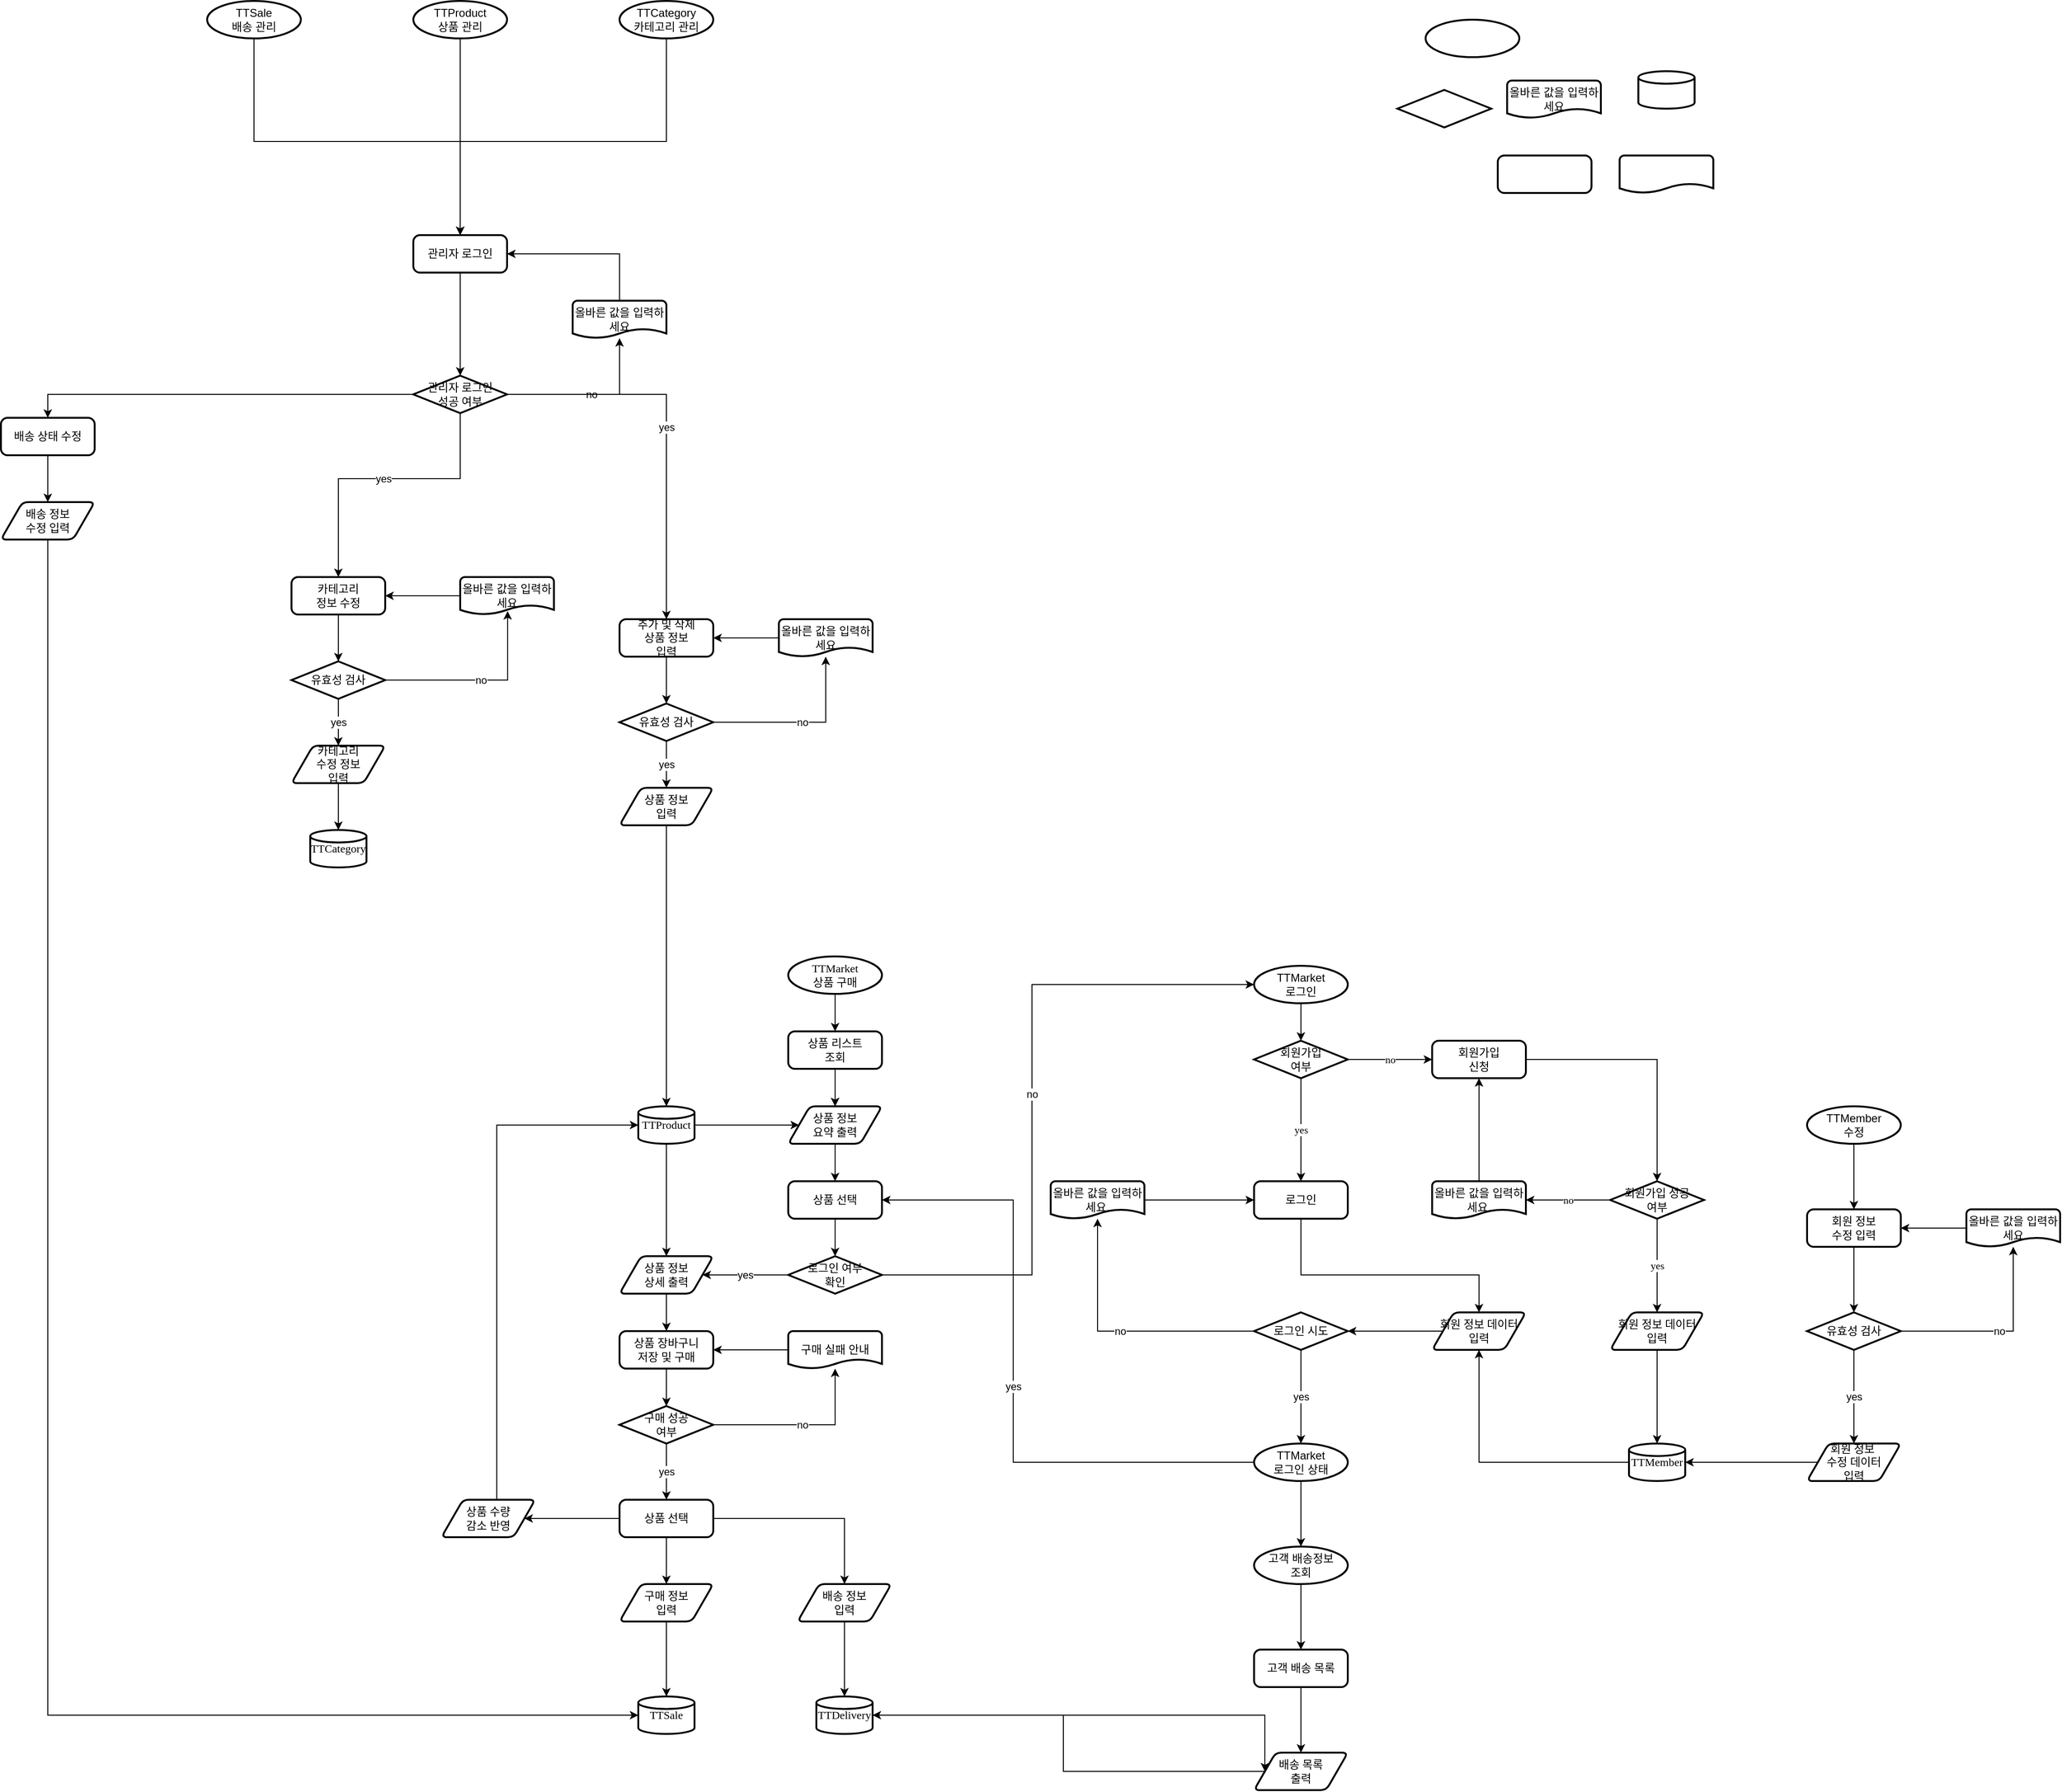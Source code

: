 <mxfile version="13.4.5" type="device"><diagram id="8-Tn9xTzKHOV9VV8kZf2" name="Page-1"><mxGraphModel dx="3826" dy="4030" grid="1" gridSize="10" guides="1" tooltips="1" connect="1" arrows="1" fold="1" page="1" pageScale="1" pageWidth="827" pageHeight="1169" math="0" shadow="0"><root><mxCell id="0"/><mxCell id="1" parent="0"/><mxCell id="88uc0tYlyxl3cMraG1rP-15" style="edgeStyle=orthogonalEdgeStyle;rounded=0;orthogonalLoop=1;jettySize=auto;html=1;entryX=0.5;entryY=0;entryDx=0;entryDy=0;entryPerimeter=0;fontFamily=Garamond;exitX=0.5;exitY=1;exitDx=0;exitDy=0;exitPerimeter=0;" parent="1" source="88uc0tYlyxl3cMraG1rP-68" target="88uc0tYlyxl3cMraG1rP-7" edge="1"><mxGeometry relative="1" as="geometry"><mxPoint x="327" y="-520" as="sourcePoint"/></mxGeometry></mxCell><mxCell id="88uc0tYlyxl3cMraG1rP-19" value="yes" style="edgeStyle=orthogonalEdgeStyle;rounded=0;orthogonalLoop=1;jettySize=auto;html=1;entryX=0.5;entryY=0;entryDx=0;entryDy=0;fontFamily=Garamond;" parent="1" source="88uc0tYlyxl3cMraG1rP-7" target="88uc0tYlyxl3cMraG1rP-17" edge="1"><mxGeometry relative="1" as="geometry"/></mxCell><mxCell id="88uc0tYlyxl3cMraG1rP-20" value="no" style="edgeStyle=orthogonalEdgeStyle;rounded=0;orthogonalLoop=1;jettySize=auto;html=1;entryX=0;entryY=0.5;entryDx=0;entryDy=0;fontFamily=Garamond;" parent="1" source="88uc0tYlyxl3cMraG1rP-7" target="88uc0tYlyxl3cMraG1rP-14" edge="1"><mxGeometry relative="1" as="geometry"/></mxCell><mxCell id="88uc0tYlyxl3cMraG1rP-7" value="회원가입&lt;br&gt;여부" style="strokeWidth=2;html=1;shape=mxgraph.flowchart.decision;whiteSpace=wrap;" parent="1" vertex="1"><mxGeometry x="277" y="-480" width="100" height="40" as="geometry"/></mxCell><mxCell id="88uc0tYlyxl3cMraG1rP-37" style="edgeStyle=orthogonalEdgeStyle;rounded=0;orthogonalLoop=1;jettySize=auto;html=1;entryX=0.5;entryY=0;entryDx=0;entryDy=0;entryPerimeter=0;fontFamily=Garamond;" parent="1" source="88uc0tYlyxl3cMraG1rP-14" target="88uc0tYlyxl3cMraG1rP-36" edge="1"><mxGeometry relative="1" as="geometry"/></mxCell><mxCell id="88uc0tYlyxl3cMraG1rP-14" value="회원가입&lt;br&gt;신청" style="rounded=1;whiteSpace=wrap;html=1;absoluteArcSize=1;arcSize=14;strokeWidth=2;gradientColor=none;fontFamily=Garamond;" parent="1" vertex="1"><mxGeometry x="467" y="-480" width="100" height="40" as="geometry"/></mxCell><mxCell id="G1DPb0q9Mwr63HEykhY0-94" style="edgeStyle=orthogonalEdgeStyle;rounded=0;orthogonalLoop=1;jettySize=auto;html=1;" parent="1" source="88uc0tYlyxl3cMraG1rP-17" target="88uc0tYlyxl3cMraG1rP-56" edge="1"><mxGeometry relative="1" as="geometry"><Array as="points"><mxPoint x="327" y="-230"/><mxPoint x="517" y="-230"/></Array></mxGeometry></mxCell><mxCell id="88uc0tYlyxl3cMraG1rP-17" value="로그인" style="rounded=1;whiteSpace=wrap;html=1;absoluteArcSize=1;arcSize=14;strokeWidth=2;gradientColor=none;fontFamily=Garamond;" parent="1" vertex="1"><mxGeometry x="277" y="-330" width="100" height="40" as="geometry"/></mxCell><mxCell id="G1DPb0q9Mwr63HEykhY0-72" value="yes" style="edgeStyle=orthogonalEdgeStyle;rounded=0;orthogonalLoop=1;jettySize=auto;html=1;" parent="1" source="88uc0tYlyxl3cMraG1rP-22" target="G1DPb0q9Mwr63HEykhY0-71" edge="1"><mxGeometry relative="1" as="geometry"/></mxCell><mxCell id="G1DPb0q9Mwr63HEykhY0-84" value="no" style="edgeStyle=orthogonalEdgeStyle;rounded=0;orthogonalLoop=1;jettySize=auto;html=1;" parent="1" source="88uc0tYlyxl3cMraG1rP-22" target="88uc0tYlyxl3cMraG1rP-71" edge="1"><mxGeometry relative="1" as="geometry"/></mxCell><mxCell id="88uc0tYlyxl3cMraG1rP-22" value="로그인 시도" style="strokeWidth=2;html=1;shape=mxgraph.flowchart.decision;whiteSpace=wrap;gradientColor=none;fontFamily=Garamond;" parent="1" vertex="1"><mxGeometry x="277" y="-190" width="100" height="40" as="geometry"/></mxCell><mxCell id="88uc0tYlyxl3cMraG1rP-39" value="no&lt;br&gt;" style="edgeStyle=orthogonalEdgeStyle;rounded=0;orthogonalLoop=1;jettySize=auto;html=1;fontFamily=Garamond;" parent="1" source="88uc0tYlyxl3cMraG1rP-36" target="88uc0tYlyxl3cMraG1rP-40" edge="1"><mxGeometry relative="1" as="geometry"><mxPoint x="547" y="-230" as="targetPoint"/></mxGeometry></mxCell><mxCell id="88uc0tYlyxl3cMraG1rP-47" value="yes" style="edgeStyle=orthogonalEdgeStyle;rounded=0;orthogonalLoop=1;jettySize=auto;html=1;entryX=0.5;entryY=0;entryDx=0;entryDy=0;fontFamily=Garamond;" parent="1" source="88uc0tYlyxl3cMraG1rP-36" target="88uc0tYlyxl3cMraG1rP-46" edge="1"><mxGeometry relative="1" as="geometry"/></mxCell><mxCell id="88uc0tYlyxl3cMraG1rP-36" value="회원가입 성공&lt;br&gt;여부" style="strokeWidth=2;html=1;shape=mxgraph.flowchart.decision;whiteSpace=wrap;gradientColor=none;fontFamily=Garamond;" parent="1" vertex="1"><mxGeometry x="657" y="-330" width="100" height="40" as="geometry"/></mxCell><mxCell id="G1DPb0q9Mwr63HEykhY0-86" style="edgeStyle=orthogonalEdgeStyle;rounded=0;orthogonalLoop=1;jettySize=auto;html=1;" parent="1" source="88uc0tYlyxl3cMraG1rP-43" target="88uc0tYlyxl3cMraG1rP-56" edge="1"><mxGeometry relative="1" as="geometry"/></mxCell><mxCell id="88uc0tYlyxl3cMraG1rP-43" value="TTMember&lt;br&gt;" style="strokeWidth=2;html=1;shape=mxgraph.flowchart.database;whiteSpace=wrap;gradientColor=none;fontFamily=Garamond;" parent="1" vertex="1"><mxGeometry x="677" y="-50" width="60" height="40" as="geometry"/></mxCell><mxCell id="88uc0tYlyxl3cMraG1rP-48" style="edgeStyle=orthogonalEdgeStyle;rounded=0;orthogonalLoop=1;jettySize=auto;html=1;fontFamily=Garamond;" parent="1" source="88uc0tYlyxl3cMraG1rP-46" target="88uc0tYlyxl3cMraG1rP-43" edge="1"><mxGeometry relative="1" as="geometry"/></mxCell><mxCell id="88uc0tYlyxl3cMraG1rP-46" value="회원 정보 데이터&lt;br&gt;입력" style="shape=parallelogram;html=1;strokeWidth=2;perimeter=parallelogramPerimeter;whiteSpace=wrap;rounded=1;arcSize=12;size=0.23;gradientColor=none;fontFamily=Garamond;" parent="1" vertex="1"><mxGeometry x="657" y="-190" width="100" height="40" as="geometry"/></mxCell><mxCell id="G1DPb0q9Mwr63HEykhY0-87" style="edgeStyle=orthogonalEdgeStyle;rounded=0;orthogonalLoop=1;jettySize=auto;html=1;entryX=1;entryY=0.5;entryDx=0;entryDy=0;entryPerimeter=0;" parent="1" source="88uc0tYlyxl3cMraG1rP-56" target="88uc0tYlyxl3cMraG1rP-22" edge="1"><mxGeometry relative="1" as="geometry"><mxPoint x="430" y="-240" as="targetPoint"/></mxGeometry></mxCell><mxCell id="88uc0tYlyxl3cMraG1rP-56" value="회원 정보 데이터&lt;br&gt;입력" style="shape=parallelogram;html=1;strokeWidth=2;perimeter=parallelogramPerimeter;whiteSpace=wrap;rounded=1;arcSize=12;size=0.23;gradientColor=none;fontFamily=Garamond;" parent="1" vertex="1"><mxGeometry x="467" y="-190" width="100" height="40" as="geometry"/></mxCell><mxCell id="88uc0tYlyxl3cMraG1rP-68" value="&lt;font face=&quot;helvetica&quot;&gt;TTMarket&lt;br&gt;로그인&lt;br&gt;&lt;/font&gt;" style="strokeWidth=2;html=1;shape=mxgraph.flowchart.start_1;whiteSpace=wrap;gradientColor=none;fontFamily=Garamond;" parent="1" vertex="1"><mxGeometry x="277" y="-560" width="100" height="40" as="geometry"/></mxCell><mxCell id="88uc0tYlyxl3cMraG1rP-79" style="edgeStyle=orthogonalEdgeStyle;rounded=0;orthogonalLoop=1;jettySize=auto;html=1;fontFamily=Garamond;" parent="1" source="88uc0tYlyxl3cMraG1rP-69" target="88uc0tYlyxl3cMraG1rP-78" edge="1"><mxGeometry relative="1" as="geometry"/></mxCell><mxCell id="88uc0tYlyxl3cMraG1rP-69" value="TTMarket&lt;br&gt;상품 구매" style="strokeWidth=2;html=1;shape=mxgraph.flowchart.start_1;whiteSpace=wrap;gradientColor=none;fontFamily=Garamond;" parent="1" vertex="1"><mxGeometry x="-220" y="-570" width="100" height="40" as="geometry"/></mxCell><mxCell id="88uc0tYlyxl3cMraG1rP-76" style="edgeStyle=orthogonalEdgeStyle;rounded=0;orthogonalLoop=1;jettySize=auto;html=1;fontFamily=Garamond;" parent="1" source="88uc0tYlyxl3cMraG1rP-70" target="88uc0tYlyxl3cMraG1rP-75" edge="1"><mxGeometry relative="1" as="geometry"/></mxCell><mxCell id="G1DPb0q9Mwr63HEykhY0-5" style="edgeStyle=orthogonalEdgeStyle;rounded=0;orthogonalLoop=1;jettySize=auto;html=1;entryX=0.5;entryY=0;entryDx=0;entryDy=0;" parent="1" source="88uc0tYlyxl3cMraG1rP-70" target="G1DPb0q9Mwr63HEykhY0-3" edge="1"><mxGeometry relative="1" as="geometry"><mxPoint x="-350" y="-250" as="targetPoint"/></mxGeometry></mxCell><mxCell id="88uc0tYlyxl3cMraG1rP-70" value="TTProduct" style="strokeWidth=2;html=1;shape=mxgraph.flowchart.database;whiteSpace=wrap;gradientColor=none;fontFamily=Garamond;" parent="1" vertex="1"><mxGeometry x="-380" y="-410" width="60" height="40" as="geometry"/></mxCell><mxCell id="G1DPb0q9Mwr63HEykhY0-2" style="edgeStyle=orthogonalEdgeStyle;rounded=0;orthogonalLoop=1;jettySize=auto;html=1;" parent="1" source="88uc0tYlyxl3cMraG1rP-75" target="G1DPb0q9Mwr63HEykhY0-1" edge="1"><mxGeometry relative="1" as="geometry"/></mxCell><mxCell id="88uc0tYlyxl3cMraG1rP-75" value="상품 정보&lt;br&gt;요약 출력" style="shape=parallelogram;html=1;strokeWidth=2;perimeter=parallelogramPerimeter;whiteSpace=wrap;rounded=1;arcSize=12;size=0.23;gradientColor=none;fontFamily=Garamond;" parent="1" vertex="1"><mxGeometry x="-220" y="-410" width="100" height="40" as="geometry"/></mxCell><mxCell id="88uc0tYlyxl3cMraG1rP-81" style="edgeStyle=orthogonalEdgeStyle;rounded=0;orthogonalLoop=1;jettySize=auto;html=1;fontFamily=Garamond;" parent="1" source="88uc0tYlyxl3cMraG1rP-78" target="88uc0tYlyxl3cMraG1rP-75" edge="1"><mxGeometry relative="1" as="geometry"/></mxCell><mxCell id="G1DPb0q9Mwr63HEykhY0-41" value="" style="edgeStyle=orthogonalEdgeStyle;rounded=0;orthogonalLoop=1;jettySize=auto;html=1;" parent="1" source="88uc0tYlyxl3cMraG1rP-78" target="88uc0tYlyxl3cMraG1rP-75" edge="1"><mxGeometry relative="1" as="geometry"/></mxCell><mxCell id="88uc0tYlyxl3cMraG1rP-78" value="상품 리스트&lt;br&gt;조회" style="rounded=1;whiteSpace=wrap;html=1;absoluteArcSize=1;arcSize=14;strokeWidth=2;gradientColor=none;fontFamily=Garamond;" parent="1" vertex="1"><mxGeometry x="-220" y="-490" width="100" height="40" as="geometry"/></mxCell><mxCell id="G1DPb0q9Mwr63HEykhY0-51" style="edgeStyle=orthogonalEdgeStyle;rounded=0;orthogonalLoop=1;jettySize=auto;html=1;" parent="1" source="G1DPb0q9Mwr63HEykhY0-1" target="G1DPb0q9Mwr63HEykhY0-50" edge="1"><mxGeometry relative="1" as="geometry"/></mxCell><mxCell id="G1DPb0q9Mwr63HEykhY0-1" value="상품 선택" style="rounded=1;whiteSpace=wrap;html=1;absoluteArcSize=1;arcSize=14;strokeWidth=2;gradientColor=none;fontFamily=Garamond;" parent="1" vertex="1"><mxGeometry x="-220" y="-330" width="100" height="40" as="geometry"/></mxCell><mxCell id="G1DPb0q9Mwr63HEykhY0-8" style="edgeStyle=orthogonalEdgeStyle;rounded=0;orthogonalLoop=1;jettySize=auto;html=1;" parent="1" source="G1DPb0q9Mwr63HEykhY0-3" target="G1DPb0q9Mwr63HEykhY0-7" edge="1"><mxGeometry relative="1" as="geometry"/></mxCell><mxCell id="G1DPb0q9Mwr63HEykhY0-3" value="상품 정보&lt;br&gt;상세 출력" style="shape=parallelogram;html=1;strokeWidth=2;perimeter=parallelogramPerimeter;whiteSpace=wrap;rounded=1;arcSize=12;size=0.23;gradientColor=none;fontFamily=Garamond;" parent="1" vertex="1"><mxGeometry x="-400" y="-250" width="100" height="40" as="geometry"/></mxCell><mxCell id="G1DPb0q9Mwr63HEykhY0-24" style="edgeStyle=orthogonalEdgeStyle;rounded=0;orthogonalLoop=1;jettySize=auto;html=1;" parent="1" source="G1DPb0q9Mwr63HEykhY0-7" target="G1DPb0q9Mwr63HEykhY0-22" edge="1"><mxGeometry relative="1" as="geometry"/></mxCell><mxCell id="G1DPb0q9Mwr63HEykhY0-7" value="상품 장바구니&lt;br&gt;저장 및 구매" style="rounded=1;whiteSpace=wrap;html=1;absoluteArcSize=1;arcSize=14;strokeWidth=2;gradientColor=none;fontFamily=Garamond;" parent="1" vertex="1"><mxGeometry x="-400" y="-170" width="100" height="40" as="geometry"/></mxCell><mxCell id="G1DPb0q9Mwr63HEykhY0-17" style="edgeStyle=orthogonalEdgeStyle;rounded=0;orthogonalLoop=1;jettySize=auto;html=1;entryX=0;entryY=0.5;entryDx=0;entryDy=0;entryPerimeter=0;exitX=0.59;exitY=0;exitDx=0;exitDy=0;exitPerimeter=0;" parent="1" source="G1DPb0q9Mwr63HEykhY0-10" target="88uc0tYlyxl3cMraG1rP-70" edge="1"><mxGeometry relative="1" as="geometry"/></mxCell><mxCell id="G1DPb0q9Mwr63HEykhY0-10" value="상품 수량&lt;br&gt;감소 반영" style="shape=parallelogram;html=1;strokeWidth=2;perimeter=parallelogramPerimeter;whiteSpace=wrap;rounded=1;arcSize=12;size=0.23;gradientColor=none;fontFamily=Garamond;" parent="1" vertex="1"><mxGeometry x="-590" y="10" width="100" height="40" as="geometry"/></mxCell><mxCell id="G1DPb0q9Mwr63HEykhY0-20" style="edgeStyle=orthogonalEdgeStyle;rounded=0;orthogonalLoop=1;jettySize=auto;html=1;" parent="1" source="G1DPb0q9Mwr63HEykhY0-11" target="G1DPb0q9Mwr63HEykhY0-18" edge="1"><mxGeometry relative="1" as="geometry"/></mxCell><mxCell id="G1DPb0q9Mwr63HEykhY0-11" value="구매 정보&lt;br&gt;입력" style="shape=parallelogram;html=1;strokeWidth=2;perimeter=parallelogramPerimeter;whiteSpace=wrap;rounded=1;arcSize=12;size=0.23;gradientColor=none;fontFamily=Garamond;" parent="1" vertex="1"><mxGeometry x="-400" y="100" width="100" height="40" as="geometry"/></mxCell><mxCell id="G1DPb0q9Mwr63HEykhY0-21" style="edgeStyle=orthogonalEdgeStyle;rounded=0;orthogonalLoop=1;jettySize=auto;html=1;" parent="1" source="G1DPb0q9Mwr63HEykhY0-12" target="G1DPb0q9Mwr63HEykhY0-19" edge="1"><mxGeometry relative="1" as="geometry"/></mxCell><mxCell id="G1DPb0q9Mwr63HEykhY0-12" value="배송 정보&lt;br&gt;입력" style="shape=parallelogram;html=1;strokeWidth=2;perimeter=parallelogramPerimeter;whiteSpace=wrap;rounded=1;arcSize=12;size=0.23;gradientColor=none;fontFamily=Garamond;" parent="1" vertex="1"><mxGeometry x="-210" y="100" width="100" height="40" as="geometry"/></mxCell><mxCell id="G1DPb0q9Mwr63HEykhY0-18" value="TTSale" style="strokeWidth=2;html=1;shape=mxgraph.flowchart.database;whiteSpace=wrap;gradientColor=none;fontFamily=Garamond;" parent="1" vertex="1"><mxGeometry x="-380" y="220" width="60" height="40" as="geometry"/></mxCell><mxCell id="G1DPb0q9Mwr63HEykhY0-242" style="edgeStyle=orthogonalEdgeStyle;rounded=0;orthogonalLoop=1;jettySize=auto;html=1;entryX=0;entryY=0.5;entryDx=0;entryDy=0;" parent="1" source="G1DPb0q9Mwr63HEykhY0-19" target="G1DPb0q9Mwr63HEykhY0-239" edge="1"><mxGeometry relative="1" as="geometry"/></mxCell><mxCell id="G1DPb0q9Mwr63HEykhY0-19" value="TTDelivery" style="strokeWidth=2;html=1;shape=mxgraph.flowchart.database;whiteSpace=wrap;gradientColor=none;fontFamily=Garamond;" parent="1" vertex="1"><mxGeometry x="-190" y="220" width="60" height="40" as="geometry"/></mxCell><mxCell id="G1DPb0q9Mwr63HEykhY0-32" value="yes" style="edgeStyle=orthogonalEdgeStyle;rounded=0;orthogonalLoop=1;jettySize=auto;html=1;" parent="1" source="G1DPb0q9Mwr63HEykhY0-22" target="G1DPb0q9Mwr63HEykhY0-31" edge="1"><mxGeometry relative="1" as="geometry"/></mxCell><mxCell id="G1DPb0q9Mwr63HEykhY0-39" value="no" style="edgeStyle=orthogonalEdgeStyle;rounded=0;orthogonalLoop=1;jettySize=auto;html=1;" parent="1" source="G1DPb0q9Mwr63HEykhY0-22" target="G1DPb0q9Mwr63HEykhY0-38" edge="1"><mxGeometry relative="1" as="geometry"/></mxCell><mxCell id="G1DPb0q9Mwr63HEykhY0-22" value="구매 성공&lt;br&gt;여부" style="strokeWidth=2;html=1;shape=mxgraph.flowchart.decision;whiteSpace=wrap;gradientColor=none;fontFamily=Garamond;" parent="1" vertex="1"><mxGeometry x="-400" y="-90" width="100" height="40" as="geometry"/></mxCell><mxCell id="G1DPb0q9Mwr63HEykhY0-33" style="edgeStyle=orthogonalEdgeStyle;rounded=0;orthogonalLoop=1;jettySize=auto;html=1;entryX=1;entryY=0.5;entryDx=0;entryDy=0;" parent="1" source="G1DPb0q9Mwr63HEykhY0-31" target="G1DPb0q9Mwr63HEykhY0-10" edge="1"><mxGeometry relative="1" as="geometry"/></mxCell><mxCell id="G1DPb0q9Mwr63HEykhY0-34" style="edgeStyle=orthogonalEdgeStyle;rounded=0;orthogonalLoop=1;jettySize=auto;html=1;" parent="1" source="G1DPb0q9Mwr63HEykhY0-31" target="G1DPb0q9Mwr63HEykhY0-11" edge="1"><mxGeometry relative="1" as="geometry"/></mxCell><mxCell id="G1DPb0q9Mwr63HEykhY0-97" style="edgeStyle=orthogonalEdgeStyle;rounded=0;orthogonalLoop=1;jettySize=auto;html=1;entryX=0.5;entryY=0;entryDx=0;entryDy=0;" parent="1" source="G1DPb0q9Mwr63HEykhY0-31" target="G1DPb0q9Mwr63HEykhY0-12" edge="1"><mxGeometry relative="1" as="geometry"/></mxCell><mxCell id="G1DPb0q9Mwr63HEykhY0-31" value="상품 선택" style="rounded=1;whiteSpace=wrap;html=1;absoluteArcSize=1;arcSize=14;strokeWidth=2;gradientColor=none;fontFamily=Garamond;" parent="1" vertex="1"><mxGeometry x="-400" y="10" width="100" height="40" as="geometry"/></mxCell><mxCell id="G1DPb0q9Mwr63HEykhY0-40" style="edgeStyle=orthogonalEdgeStyle;rounded=0;orthogonalLoop=1;jettySize=auto;html=1;" parent="1" source="G1DPb0q9Mwr63HEykhY0-38" target="G1DPb0q9Mwr63HEykhY0-7" edge="1"><mxGeometry relative="1" as="geometry"/></mxCell><mxCell id="G1DPb0q9Mwr63HEykhY0-38" value="구매 실패 안내" style="strokeWidth=2;html=1;shape=mxgraph.flowchart.document2;whiteSpace=wrap;size=0.25;" parent="1" vertex="1"><mxGeometry x="-220" y="-170" width="100" height="40" as="geometry"/></mxCell><mxCell id="G1DPb0q9Mwr63HEykhY0-52" value="yes" style="edgeStyle=orthogonalEdgeStyle;rounded=0;orthogonalLoop=1;jettySize=auto;html=1;" parent="1" source="G1DPb0q9Mwr63HEykhY0-50" target="G1DPb0q9Mwr63HEykhY0-3" edge="1"><mxGeometry relative="1" as="geometry"/></mxCell><mxCell id="G1DPb0q9Mwr63HEykhY0-95" value="no" style="edgeStyle=orthogonalEdgeStyle;rounded=0;orthogonalLoop=1;jettySize=auto;html=1;entryX=0;entryY=0.5;entryDx=0;entryDy=0;entryPerimeter=0;" parent="1" source="G1DPb0q9Mwr63HEykhY0-50" target="88uc0tYlyxl3cMraG1rP-68" edge="1"><mxGeometry relative="1" as="geometry"><Array as="points"><mxPoint x="40" y="-230"/><mxPoint x="40" y="-540"/></Array></mxGeometry></mxCell><mxCell id="G1DPb0q9Mwr63HEykhY0-50" value="로그인 여부&lt;br&gt;확인" style="strokeWidth=2;html=1;shape=mxgraph.flowchart.decision;whiteSpace=wrap;gradientColor=none;fontFamily=Garamond;" parent="1" vertex="1"><mxGeometry x="-220" y="-250" width="100" height="40" as="geometry"/></mxCell><mxCell id="G1DPb0q9Mwr63HEykhY0-96" value="yes" style="edgeStyle=orthogonalEdgeStyle;rounded=0;orthogonalLoop=1;jettySize=auto;html=1;entryX=1;entryY=0.5;entryDx=0;entryDy=0;exitX=0;exitY=0.5;exitDx=0;exitDy=0;exitPerimeter=0;" parent="1" source="G1DPb0q9Mwr63HEykhY0-71" target="G1DPb0q9Mwr63HEykhY0-1" edge="1"><mxGeometry relative="1" as="geometry"><Array as="points"><mxPoint x="20" y="-30"/><mxPoint x="20" y="-310"/></Array></mxGeometry></mxCell><mxCell id="G1DPb0q9Mwr63HEykhY0-233" style="edgeStyle=orthogonalEdgeStyle;rounded=0;orthogonalLoop=1;jettySize=auto;html=1;" parent="1" source="G1DPb0q9Mwr63HEykhY0-71" target="G1DPb0q9Mwr63HEykhY0-181" edge="1"><mxGeometry relative="1" as="geometry"/></mxCell><mxCell id="G1DPb0q9Mwr63HEykhY0-71" value="&lt;font face=&quot;helvetica&quot;&gt;TTMarket&lt;br&gt;로그인 상태&lt;br&gt;&lt;/font&gt;" style="strokeWidth=2;html=1;shape=mxgraph.flowchart.start_1;whiteSpace=wrap;gradientColor=none;fontFamily=Garamond;" parent="1" vertex="1"><mxGeometry x="277" y="-50" width="100" height="40" as="geometry"/></mxCell><mxCell id="G1DPb0q9Mwr63HEykhY0-85" style="edgeStyle=orthogonalEdgeStyle;rounded=0;orthogonalLoop=1;jettySize=auto;html=1;entryX=0;entryY=0.5;entryDx=0;entryDy=0;" parent="1" source="88uc0tYlyxl3cMraG1rP-71" target="88uc0tYlyxl3cMraG1rP-17" edge="1"><mxGeometry relative="1" as="geometry"/></mxCell><mxCell id="88uc0tYlyxl3cMraG1rP-71" value="올바른 값을 입력하세요." style="strokeWidth=2;html=1;shape=mxgraph.flowchart.document2;whiteSpace=wrap;size=0.25;" parent="1" vertex="1"><mxGeometry x="60" y="-330" width="100" height="40" as="geometry"/></mxCell><mxCell id="G1DPb0q9Mwr63HEykhY0-79" style="edgeStyle=orthogonalEdgeStyle;rounded=0;orthogonalLoop=1;jettySize=auto;html=1;" parent="1" source="88uc0tYlyxl3cMraG1rP-40" target="88uc0tYlyxl3cMraG1rP-14" edge="1"><mxGeometry relative="1" as="geometry"/></mxCell><mxCell id="88uc0tYlyxl3cMraG1rP-40" value="올바른 값을 입력하세요." style="strokeWidth=2;html=1;shape=mxgraph.flowchart.document2;whiteSpace=wrap;size=0.25;" parent="1" vertex="1"><mxGeometry x="467" y="-330" width="100" height="40" as="geometry"/></mxCell><mxCell id="G1DPb0q9Mwr63HEykhY0-104" style="edgeStyle=orthogonalEdgeStyle;rounded=0;orthogonalLoop=1;jettySize=auto;html=1;" parent="1" source="G1DPb0q9Mwr63HEykhY0-98" target="G1DPb0q9Mwr63HEykhY0-103" edge="1"><mxGeometry relative="1" as="geometry"/></mxCell><mxCell id="G1DPb0q9Mwr63HEykhY0-98" value="&lt;font face=&quot;helvetica&quot;&gt;TTProduct&lt;br&gt;상품 관리&lt;br&gt;&lt;/font&gt;" style="strokeWidth=2;html=1;shape=mxgraph.flowchart.start_1;whiteSpace=wrap;gradientColor=none;fontFamily=Garamond;" parent="1" vertex="1"><mxGeometry x="-620" y="-1590" width="100" height="40" as="geometry"/></mxCell><mxCell id="G1DPb0q9Mwr63HEykhY0-99" value="" style="strokeWidth=2;html=1;shape=mxgraph.flowchart.database;whiteSpace=wrap;gradientColor=none;fontFamily=Garamond;" parent="1" vertex="1"><mxGeometry x="687" y="-1515" width="60" height="40" as="geometry"/></mxCell><mxCell id="G1DPb0q9Mwr63HEykhY0-128" style="edgeStyle=orthogonalEdgeStyle;rounded=0;orthogonalLoop=1;jettySize=auto;html=1;" parent="1" source="G1DPb0q9Mwr63HEykhY0-100" target="88uc0tYlyxl3cMraG1rP-70" edge="1"><mxGeometry relative="1" as="geometry"/></mxCell><mxCell id="G1DPb0q9Mwr63HEykhY0-100" value="상품 정보&lt;br&gt;입력" style="shape=parallelogram;html=1;strokeWidth=2;perimeter=parallelogramPerimeter;whiteSpace=wrap;rounded=1;arcSize=12;size=0.23;gradientColor=none;fontFamily=Garamond;" parent="1" vertex="1"><mxGeometry x="-400" y="-750" width="100" height="40" as="geometry"/></mxCell><mxCell id="G1DPb0q9Mwr63HEykhY0-107" value="no" style="edgeStyle=orthogonalEdgeStyle;rounded=0;orthogonalLoop=1;jettySize=auto;html=1;" parent="1" source="G1DPb0q9Mwr63HEykhY0-101" target="G1DPb0q9Mwr63HEykhY0-109" edge="1"><mxGeometry relative="1" as="geometry"><mxPoint x="-400" y="-1210" as="targetPoint"/></mxGeometry></mxCell><mxCell id="G1DPb0q9Mwr63HEykhY0-114" value="yes" style="edgeStyle=orthogonalEdgeStyle;rounded=0;orthogonalLoop=1;jettySize=auto;html=1;" parent="1" source="G1DPb0q9Mwr63HEykhY0-101" target="G1DPb0q9Mwr63HEykhY0-113" edge="1"><mxGeometry relative="1" as="geometry"/></mxCell><mxCell id="G1DPb0q9Mwr63HEykhY0-216" style="edgeStyle=orthogonalEdgeStyle;rounded=0;orthogonalLoop=1;jettySize=auto;html=1;entryX=0.5;entryY=0;entryDx=0;entryDy=0;" parent="1" source="G1DPb0q9Mwr63HEykhY0-101" target="G1DPb0q9Mwr63HEykhY0-166" edge="1"><mxGeometry relative="1" as="geometry"/></mxCell><mxCell id="G1DPb0q9Mwr63HEykhY0-217" value="yes" style="edgeStyle=orthogonalEdgeStyle;rounded=0;orthogonalLoop=1;jettySize=auto;html=1;" parent="1" source="G1DPb0q9Mwr63HEykhY0-101" target="G1DPb0q9Mwr63HEykhY0-142" edge="1"><mxGeometry relative="1" as="geometry"><Array as="points"><mxPoint x="-570" y="-1080"/><mxPoint x="-700" y="-1080"/></Array></mxGeometry></mxCell><mxCell id="G1DPb0q9Mwr63HEykhY0-101" value="관리자 로그인&lt;br&gt;성공 여부" style="strokeWidth=2;html=1;shape=mxgraph.flowchart.decision;whiteSpace=wrap;gradientColor=none;fontFamily=Garamond;" parent="1" vertex="1"><mxGeometry x="-620" y="-1190" width="100" height="40" as="geometry"/></mxCell><mxCell id="G1DPb0q9Mwr63HEykhY0-102" value="" style="strokeWidth=2;html=1;shape=mxgraph.flowchart.document2;whiteSpace=wrap;size=0.25;" parent="1" vertex="1"><mxGeometry x="667" y="-1425" width="100" height="40" as="geometry"/></mxCell><mxCell id="G1DPb0q9Mwr63HEykhY0-106" style="edgeStyle=orthogonalEdgeStyle;rounded=0;orthogonalLoop=1;jettySize=auto;html=1;" parent="1" source="G1DPb0q9Mwr63HEykhY0-103" target="G1DPb0q9Mwr63HEykhY0-101" edge="1"><mxGeometry relative="1" as="geometry"/></mxCell><mxCell id="G1DPb0q9Mwr63HEykhY0-103" value="관리자 로그인" style="rounded=1;whiteSpace=wrap;html=1;absoluteArcSize=1;arcSize=14;strokeWidth=2;gradientColor=none;fontFamily=Garamond;" parent="1" vertex="1"><mxGeometry x="-620" y="-1340" width="100" height="40" as="geometry"/></mxCell><mxCell id="G1DPb0q9Mwr63HEykhY0-105" value="" style="rounded=1;whiteSpace=wrap;html=1;absoluteArcSize=1;arcSize=14;strokeWidth=2;gradientColor=none;fontFamily=Garamond;" parent="1" vertex="1"><mxGeometry x="537" y="-1425" width="100" height="40" as="geometry"/></mxCell><mxCell id="G1DPb0q9Mwr63HEykhY0-110" style="edgeStyle=orthogonalEdgeStyle;rounded=0;orthogonalLoop=1;jettySize=auto;html=1;exitX=0.5;exitY=0;exitDx=0;exitDy=0;exitPerimeter=0;entryX=1;entryY=0.5;entryDx=0;entryDy=0;" parent="1" source="G1DPb0q9Mwr63HEykhY0-109" target="G1DPb0q9Mwr63HEykhY0-103" edge="1"><mxGeometry relative="1" as="geometry"/></mxCell><mxCell id="G1DPb0q9Mwr63HEykhY0-109" value="올바른 값을 입력하세요" style="strokeWidth=2;html=1;shape=mxgraph.flowchart.document2;whiteSpace=wrap;size=0.25;" parent="1" vertex="1"><mxGeometry x="-450" y="-1270" width="100" height="40" as="geometry"/></mxCell><mxCell id="G1DPb0q9Mwr63HEykhY0-111" value="올바른 값을 입력하세요" style="strokeWidth=2;html=1;shape=mxgraph.flowchart.document2;whiteSpace=wrap;size=0.25;" parent="1" vertex="1"><mxGeometry x="547" y="-1505" width="100" height="40" as="geometry"/></mxCell><mxCell id="G1DPb0q9Mwr63HEykhY0-118" style="edgeStyle=orthogonalEdgeStyle;rounded=0;orthogonalLoop=1;jettySize=auto;html=1;" parent="1" source="G1DPb0q9Mwr63HEykhY0-113" target="G1DPb0q9Mwr63HEykhY0-117" edge="1"><mxGeometry relative="1" as="geometry"/></mxCell><mxCell id="G1DPb0q9Mwr63HEykhY0-113" value="추가 및 삭제&lt;br&gt;상품 정보&lt;br&gt;입력" style="rounded=1;whiteSpace=wrap;html=1;absoluteArcSize=1;arcSize=14;strokeWidth=2;gradientColor=none;fontFamily=Garamond;" parent="1" vertex="1"><mxGeometry x="-400" y="-930" width="100" height="40" as="geometry"/></mxCell><mxCell id="G1DPb0q9Mwr63HEykhY0-116" value="" style="strokeWidth=2;html=1;shape=mxgraph.flowchart.decision;whiteSpace=wrap;gradientColor=none;fontFamily=Garamond;" parent="1" vertex="1"><mxGeometry x="430" y="-1495" width="100" height="40" as="geometry"/></mxCell><mxCell id="G1DPb0q9Mwr63HEykhY0-120" value="yes" style="edgeStyle=orthogonalEdgeStyle;rounded=0;orthogonalLoop=1;jettySize=auto;html=1;" parent="1" source="G1DPb0q9Mwr63HEykhY0-117" target="G1DPb0q9Mwr63HEykhY0-100" edge="1"><mxGeometry relative="1" as="geometry"/></mxCell><mxCell id="G1DPb0q9Mwr63HEykhY0-124" value="no" style="edgeStyle=orthogonalEdgeStyle;rounded=0;orthogonalLoop=1;jettySize=auto;html=1;" parent="1" source="G1DPb0q9Mwr63HEykhY0-117" target="G1DPb0q9Mwr63HEykhY0-123" edge="1"><mxGeometry relative="1" as="geometry"/></mxCell><mxCell id="G1DPb0q9Mwr63HEykhY0-117" value="유효성 검사" style="strokeWidth=2;html=1;shape=mxgraph.flowchart.decision;whiteSpace=wrap;gradientColor=none;fontFamily=Garamond;" parent="1" vertex="1"><mxGeometry x="-400" y="-840" width="100" height="40" as="geometry"/></mxCell><mxCell id="G1DPb0q9Mwr63HEykhY0-125" style="edgeStyle=orthogonalEdgeStyle;rounded=0;orthogonalLoop=1;jettySize=auto;html=1;" parent="1" source="G1DPb0q9Mwr63HEykhY0-123" target="G1DPb0q9Mwr63HEykhY0-113" edge="1"><mxGeometry relative="1" as="geometry"/></mxCell><mxCell id="G1DPb0q9Mwr63HEykhY0-123" value="올바른 값을 입력하세요" style="strokeWidth=2;html=1;shape=mxgraph.flowchart.document2;whiteSpace=wrap;size=0.25;" parent="1" vertex="1"><mxGeometry x="-230" y="-930" width="100" height="40" as="geometry"/></mxCell><mxCell id="G1DPb0q9Mwr63HEykhY0-129" value="&lt;font face=&quot;helvetica&quot;&gt;&lt;br&gt;&lt;/font&gt;" style="strokeWidth=2;html=1;shape=mxgraph.flowchart.start_1;whiteSpace=wrap;gradientColor=none;fontFamily=Garamond;" parent="1" vertex="1"><mxGeometry x="460" y="-1570" width="100" height="40" as="geometry"/></mxCell><mxCell id="G1DPb0q9Mwr63HEykhY0-152" style="edgeStyle=orthogonalEdgeStyle;rounded=0;orthogonalLoop=1;jettySize=auto;html=1;" parent="1" source="G1DPb0q9Mwr63HEykhY0-140" target="G1DPb0q9Mwr63HEykhY0-151" edge="1"><mxGeometry relative="1" as="geometry"/></mxCell><mxCell id="G1DPb0q9Mwr63HEykhY0-140" value="카테고리&lt;br&gt;수정 정보&lt;br&gt;입력" style="shape=parallelogram;html=1;strokeWidth=2;perimeter=parallelogramPerimeter;whiteSpace=wrap;rounded=1;arcSize=12;size=0.23;gradientColor=none;fontFamily=Garamond;" parent="1" vertex="1"><mxGeometry x="-750" y="-795" width="100" height="40" as="geometry"/></mxCell><mxCell id="G1DPb0q9Mwr63HEykhY0-141" style="edgeStyle=orthogonalEdgeStyle;rounded=0;orthogonalLoop=1;jettySize=auto;html=1;" parent="1" source="G1DPb0q9Mwr63HEykhY0-142" target="G1DPb0q9Mwr63HEykhY0-145" edge="1"><mxGeometry relative="1" as="geometry"/></mxCell><mxCell id="G1DPb0q9Mwr63HEykhY0-142" value="카테고리&lt;br&gt;정보 수정" style="rounded=1;whiteSpace=wrap;html=1;absoluteArcSize=1;arcSize=14;strokeWidth=2;gradientColor=none;fontFamily=Garamond;" parent="1" vertex="1"><mxGeometry x="-750" y="-975" width="100" height="40" as="geometry"/></mxCell><mxCell id="G1DPb0q9Mwr63HEykhY0-143" value="yes" style="edgeStyle=orthogonalEdgeStyle;rounded=0;orthogonalLoop=1;jettySize=auto;html=1;" parent="1" source="G1DPb0q9Mwr63HEykhY0-145" target="G1DPb0q9Mwr63HEykhY0-140" edge="1"><mxGeometry relative="1" as="geometry"/></mxCell><mxCell id="G1DPb0q9Mwr63HEykhY0-148" value="no" style="edgeStyle=orthogonalEdgeStyle;rounded=0;orthogonalLoop=1;jettySize=auto;html=1;entryX=0.506;entryY=0.91;entryDx=0;entryDy=0;entryPerimeter=0;" parent="1" source="G1DPb0q9Mwr63HEykhY0-145" target="G1DPb0q9Mwr63HEykhY0-147" edge="1"><mxGeometry relative="1" as="geometry"/></mxCell><mxCell id="G1DPb0q9Mwr63HEykhY0-145" value="유효성 검사" style="strokeWidth=2;html=1;shape=mxgraph.flowchart.decision;whiteSpace=wrap;gradientColor=none;fontFamily=Garamond;" parent="1" vertex="1"><mxGeometry x="-750" y="-885" width="100" height="40" as="geometry"/></mxCell><mxCell id="G1DPb0q9Mwr63HEykhY0-149" style="edgeStyle=orthogonalEdgeStyle;rounded=0;orthogonalLoop=1;jettySize=auto;html=1;" parent="1" source="G1DPb0q9Mwr63HEykhY0-147" target="G1DPb0q9Mwr63HEykhY0-142" edge="1"><mxGeometry relative="1" as="geometry"/></mxCell><mxCell id="G1DPb0q9Mwr63HEykhY0-147" value="올바른 값을 입력하세요" style="strokeWidth=2;html=1;shape=mxgraph.flowchart.document2;whiteSpace=wrap;size=0.25;" parent="1" vertex="1"><mxGeometry x="-570" y="-975" width="100" height="40" as="geometry"/></mxCell><mxCell id="G1DPb0q9Mwr63HEykhY0-151" value="TTCategory" style="strokeWidth=2;html=1;shape=mxgraph.flowchart.database;whiteSpace=wrap;gradientColor=none;fontFamily=Garamond;" parent="1" vertex="1"><mxGeometry x="-730" y="-705" width="60" height="40" as="geometry"/></mxCell><mxCell id="G1DPb0q9Mwr63HEykhY0-214" style="edgeStyle=orthogonalEdgeStyle;rounded=0;orthogonalLoop=1;jettySize=auto;html=1;entryX=0.5;entryY=0;entryDx=0;entryDy=0;exitX=0.5;exitY=1;exitDx=0;exitDy=0;exitPerimeter=0;" parent="1" source="G1DPb0q9Mwr63HEykhY0-155" target="G1DPb0q9Mwr63HEykhY0-103" edge="1"><mxGeometry relative="1" as="geometry"><Array as="points"><mxPoint x="-790" y="-1440"/><mxPoint x="-570" y="-1440"/></Array></mxGeometry></mxCell><mxCell id="G1DPb0q9Mwr63HEykhY0-155" value="&lt;font face=&quot;helvetica&quot;&gt;TTSale&lt;br&gt;배송 관리&lt;br&gt;&lt;/font&gt;" style="strokeWidth=2;html=1;shape=mxgraph.flowchart.start_1;whiteSpace=wrap;gradientColor=none;fontFamily=Garamond;" parent="1" vertex="1"><mxGeometry x="-840" y="-1590" width="100" height="40" as="geometry"/></mxCell><mxCell id="G1DPb0q9Mwr63HEykhY0-236" style="edgeStyle=orthogonalEdgeStyle;rounded=0;orthogonalLoop=1;jettySize=auto;html=1;entryX=0;entryY=0.5;entryDx=0;entryDy=0;entryPerimeter=0;" parent="1" source="G1DPb0q9Mwr63HEykhY0-164" target="G1DPb0q9Mwr63HEykhY0-18" edge="1"><mxGeometry relative="1" as="geometry"><Array as="points"><mxPoint x="-1010" y="240"/></Array></mxGeometry></mxCell><mxCell id="G1DPb0q9Mwr63HEykhY0-164" value="배송 정보&lt;br&gt;수정 입력" style="shape=parallelogram;html=1;strokeWidth=2;perimeter=parallelogramPerimeter;whiteSpace=wrap;rounded=1;arcSize=12;size=0.23;gradientColor=none;fontFamily=Garamond;" parent="1" vertex="1"><mxGeometry x="-1060" y="-1055" width="100" height="40" as="geometry"/></mxCell><mxCell id="G1DPb0q9Mwr63HEykhY0-173" style="edgeStyle=orthogonalEdgeStyle;rounded=0;orthogonalLoop=1;jettySize=auto;html=1;" parent="1" source="G1DPb0q9Mwr63HEykhY0-166" target="G1DPb0q9Mwr63HEykhY0-164" edge="1"><mxGeometry relative="1" as="geometry"/></mxCell><mxCell id="G1DPb0q9Mwr63HEykhY0-166" value="배송 상태 수정" style="rounded=1;whiteSpace=wrap;html=1;absoluteArcSize=1;arcSize=14;strokeWidth=2;gradientColor=none;fontFamily=Garamond;" parent="1" vertex="1"><mxGeometry x="-1060" y="-1145" width="100" height="40" as="geometry"/></mxCell><mxCell id="G1DPb0q9Mwr63HEykhY0-223" style="edgeStyle=orthogonalEdgeStyle;rounded=0;orthogonalLoop=1;jettySize=auto;html=1;" parent="1" source="G1DPb0q9Mwr63HEykhY0-176" target="G1DPb0q9Mwr63HEykhY0-178" edge="1"><mxGeometry relative="1" as="geometry"/></mxCell><mxCell id="G1DPb0q9Mwr63HEykhY0-176" value="회원 정보&lt;br&gt;수정 입력" style="rounded=1;whiteSpace=wrap;html=1;absoluteArcSize=1;arcSize=14;strokeWidth=2;gradientColor=none;fontFamily=Garamond;" parent="1" vertex="1"><mxGeometry x="867" y="-300" width="100" height="40" as="geometry"/></mxCell><mxCell id="G1DPb0q9Mwr63HEykhY0-225" value="no" style="edgeStyle=orthogonalEdgeStyle;rounded=0;orthogonalLoop=1;jettySize=auto;html=1;" parent="1" source="G1DPb0q9Mwr63HEykhY0-178" target="G1DPb0q9Mwr63HEykhY0-224" edge="1"><mxGeometry relative="1" as="geometry"/></mxCell><mxCell id="G1DPb0q9Mwr63HEykhY0-229" value="yes" style="edgeStyle=orthogonalEdgeStyle;rounded=0;orthogonalLoop=1;jettySize=auto;html=1;" parent="1" source="G1DPb0q9Mwr63HEykhY0-178" target="G1DPb0q9Mwr63HEykhY0-228" edge="1"><mxGeometry relative="1" as="geometry"/></mxCell><mxCell id="G1DPb0q9Mwr63HEykhY0-178" value="유효성 검사" style="strokeWidth=2;html=1;shape=mxgraph.flowchart.decision;whiteSpace=wrap;gradientColor=none;fontFamily=Garamond;" parent="1" vertex="1"><mxGeometry x="867" y="-190" width="100" height="40" as="geometry"/></mxCell><mxCell id="G1DPb0q9Mwr63HEykhY0-222" style="edgeStyle=orthogonalEdgeStyle;rounded=0;orthogonalLoop=1;jettySize=auto;html=1;entryX=0.5;entryY=0;entryDx=0;entryDy=0;" parent="1" source="G1DPb0q9Mwr63HEykhY0-179" target="G1DPb0q9Mwr63HEykhY0-176" edge="1"><mxGeometry relative="1" as="geometry"/></mxCell><mxCell id="G1DPb0q9Mwr63HEykhY0-179" value="&lt;font face=&quot;helvetica&quot;&gt;TTMember&lt;br&gt;수정&lt;br&gt;&lt;/font&gt;" style="strokeWidth=2;html=1;shape=mxgraph.flowchart.start_1;whiteSpace=wrap;gradientColor=none;fontFamily=Garamond;" parent="1" vertex="1"><mxGeometry x="867" y="-410" width="100" height="40" as="geometry"/></mxCell><mxCell id="G1DPb0q9Mwr63HEykhY0-238" style="edgeStyle=orthogonalEdgeStyle;rounded=0;orthogonalLoop=1;jettySize=auto;html=1;" parent="1" source="G1DPb0q9Mwr63HEykhY0-181" target="G1DPb0q9Mwr63HEykhY0-237" edge="1"><mxGeometry relative="1" as="geometry"/></mxCell><mxCell id="G1DPb0q9Mwr63HEykhY0-181" value="&lt;font face=&quot;helvetica&quot;&gt;고객 배송정보&lt;br&gt;조회&lt;br&gt;&lt;/font&gt;" style="strokeWidth=2;html=1;shape=mxgraph.flowchart.start_1;whiteSpace=wrap;gradientColor=none;fontFamily=Garamond;" parent="1" vertex="1"><mxGeometry x="277" y="60" width="100" height="40" as="geometry"/></mxCell><mxCell id="G1DPb0q9Mwr63HEykhY0-220" style="edgeStyle=orthogonalEdgeStyle;rounded=0;orthogonalLoop=1;jettySize=auto;html=1;" parent="1" source="G1DPb0q9Mwr63HEykhY0-218" target="G1DPb0q9Mwr63HEykhY0-103" edge="1"><mxGeometry relative="1" as="geometry"><Array as="points"><mxPoint x="-350" y="-1440"/><mxPoint x="-570" y="-1440"/></Array></mxGeometry></mxCell><mxCell id="G1DPb0q9Mwr63HEykhY0-218" value="&lt;font face=&quot;helvetica&quot;&gt;TTCategory&lt;br&gt;카테고리 관리&lt;br&gt;&lt;/font&gt;" style="strokeWidth=2;html=1;shape=mxgraph.flowchart.start_1;whiteSpace=wrap;gradientColor=none;fontFamily=Garamond;" parent="1" vertex="1"><mxGeometry x="-400" y="-1590" width="100" height="40" as="geometry"/></mxCell><mxCell id="G1DPb0q9Mwr63HEykhY0-227" style="edgeStyle=orthogonalEdgeStyle;rounded=0;orthogonalLoop=1;jettySize=auto;html=1;entryX=1;entryY=0.5;entryDx=0;entryDy=0;" parent="1" source="G1DPb0q9Mwr63HEykhY0-224" target="G1DPb0q9Mwr63HEykhY0-176" edge="1"><mxGeometry relative="1" as="geometry"/></mxCell><mxCell id="G1DPb0q9Mwr63HEykhY0-224" value="올바른 값을 입력하세요" style="strokeWidth=2;html=1;shape=mxgraph.flowchart.document2;whiteSpace=wrap;size=0.25;" parent="1" vertex="1"><mxGeometry x="1037" y="-300" width="100" height="40" as="geometry"/></mxCell><mxCell id="G1DPb0q9Mwr63HEykhY0-230" style="edgeStyle=orthogonalEdgeStyle;rounded=0;orthogonalLoop=1;jettySize=auto;html=1;" parent="1" source="G1DPb0q9Mwr63HEykhY0-228" target="88uc0tYlyxl3cMraG1rP-43" edge="1"><mxGeometry relative="1" as="geometry"/></mxCell><mxCell id="G1DPb0q9Mwr63HEykhY0-228" value="회원 정보&amp;nbsp;&lt;br&gt;수정 데이터&lt;br&gt;입력" style="shape=parallelogram;html=1;strokeWidth=2;perimeter=parallelogramPerimeter;whiteSpace=wrap;rounded=1;arcSize=12;size=0.23;gradientColor=none;fontFamily=Garamond;" parent="1" vertex="1"><mxGeometry x="867" y="-50" width="100" height="40" as="geometry"/></mxCell><mxCell id="G1DPb0q9Mwr63HEykhY0-240" style="edgeStyle=orthogonalEdgeStyle;rounded=0;orthogonalLoop=1;jettySize=auto;html=1;" parent="1" source="G1DPb0q9Mwr63HEykhY0-237" target="G1DPb0q9Mwr63HEykhY0-239" edge="1"><mxGeometry relative="1" as="geometry"/></mxCell><mxCell id="G1DPb0q9Mwr63HEykhY0-237" value="고객 배송 목록" style="rounded=1;whiteSpace=wrap;html=1;absoluteArcSize=1;arcSize=14;strokeWidth=2;gradientColor=none;fontFamily=Garamond;" parent="1" vertex="1"><mxGeometry x="277" y="170" width="100" height="40" as="geometry"/></mxCell><mxCell id="G1DPb0q9Mwr63HEykhY0-241" style="edgeStyle=orthogonalEdgeStyle;rounded=0;orthogonalLoop=1;jettySize=auto;html=1;entryX=1;entryY=0.5;entryDx=0;entryDy=0;entryPerimeter=0;" parent="1" source="G1DPb0q9Mwr63HEykhY0-239" target="G1DPb0q9Mwr63HEykhY0-19" edge="1"><mxGeometry relative="1" as="geometry"/></mxCell><mxCell id="G1DPb0q9Mwr63HEykhY0-239" value="배송 목록&lt;br&gt;출력" style="shape=parallelogram;html=1;strokeWidth=2;perimeter=parallelogramPerimeter;whiteSpace=wrap;rounded=1;arcSize=12;size=0.23;gradientColor=none;fontFamily=Garamond;" parent="1" vertex="1"><mxGeometry x="277" y="280" width="100" height="40" as="geometry"/></mxCell></root></mxGraphModel></diagram></mxfile>